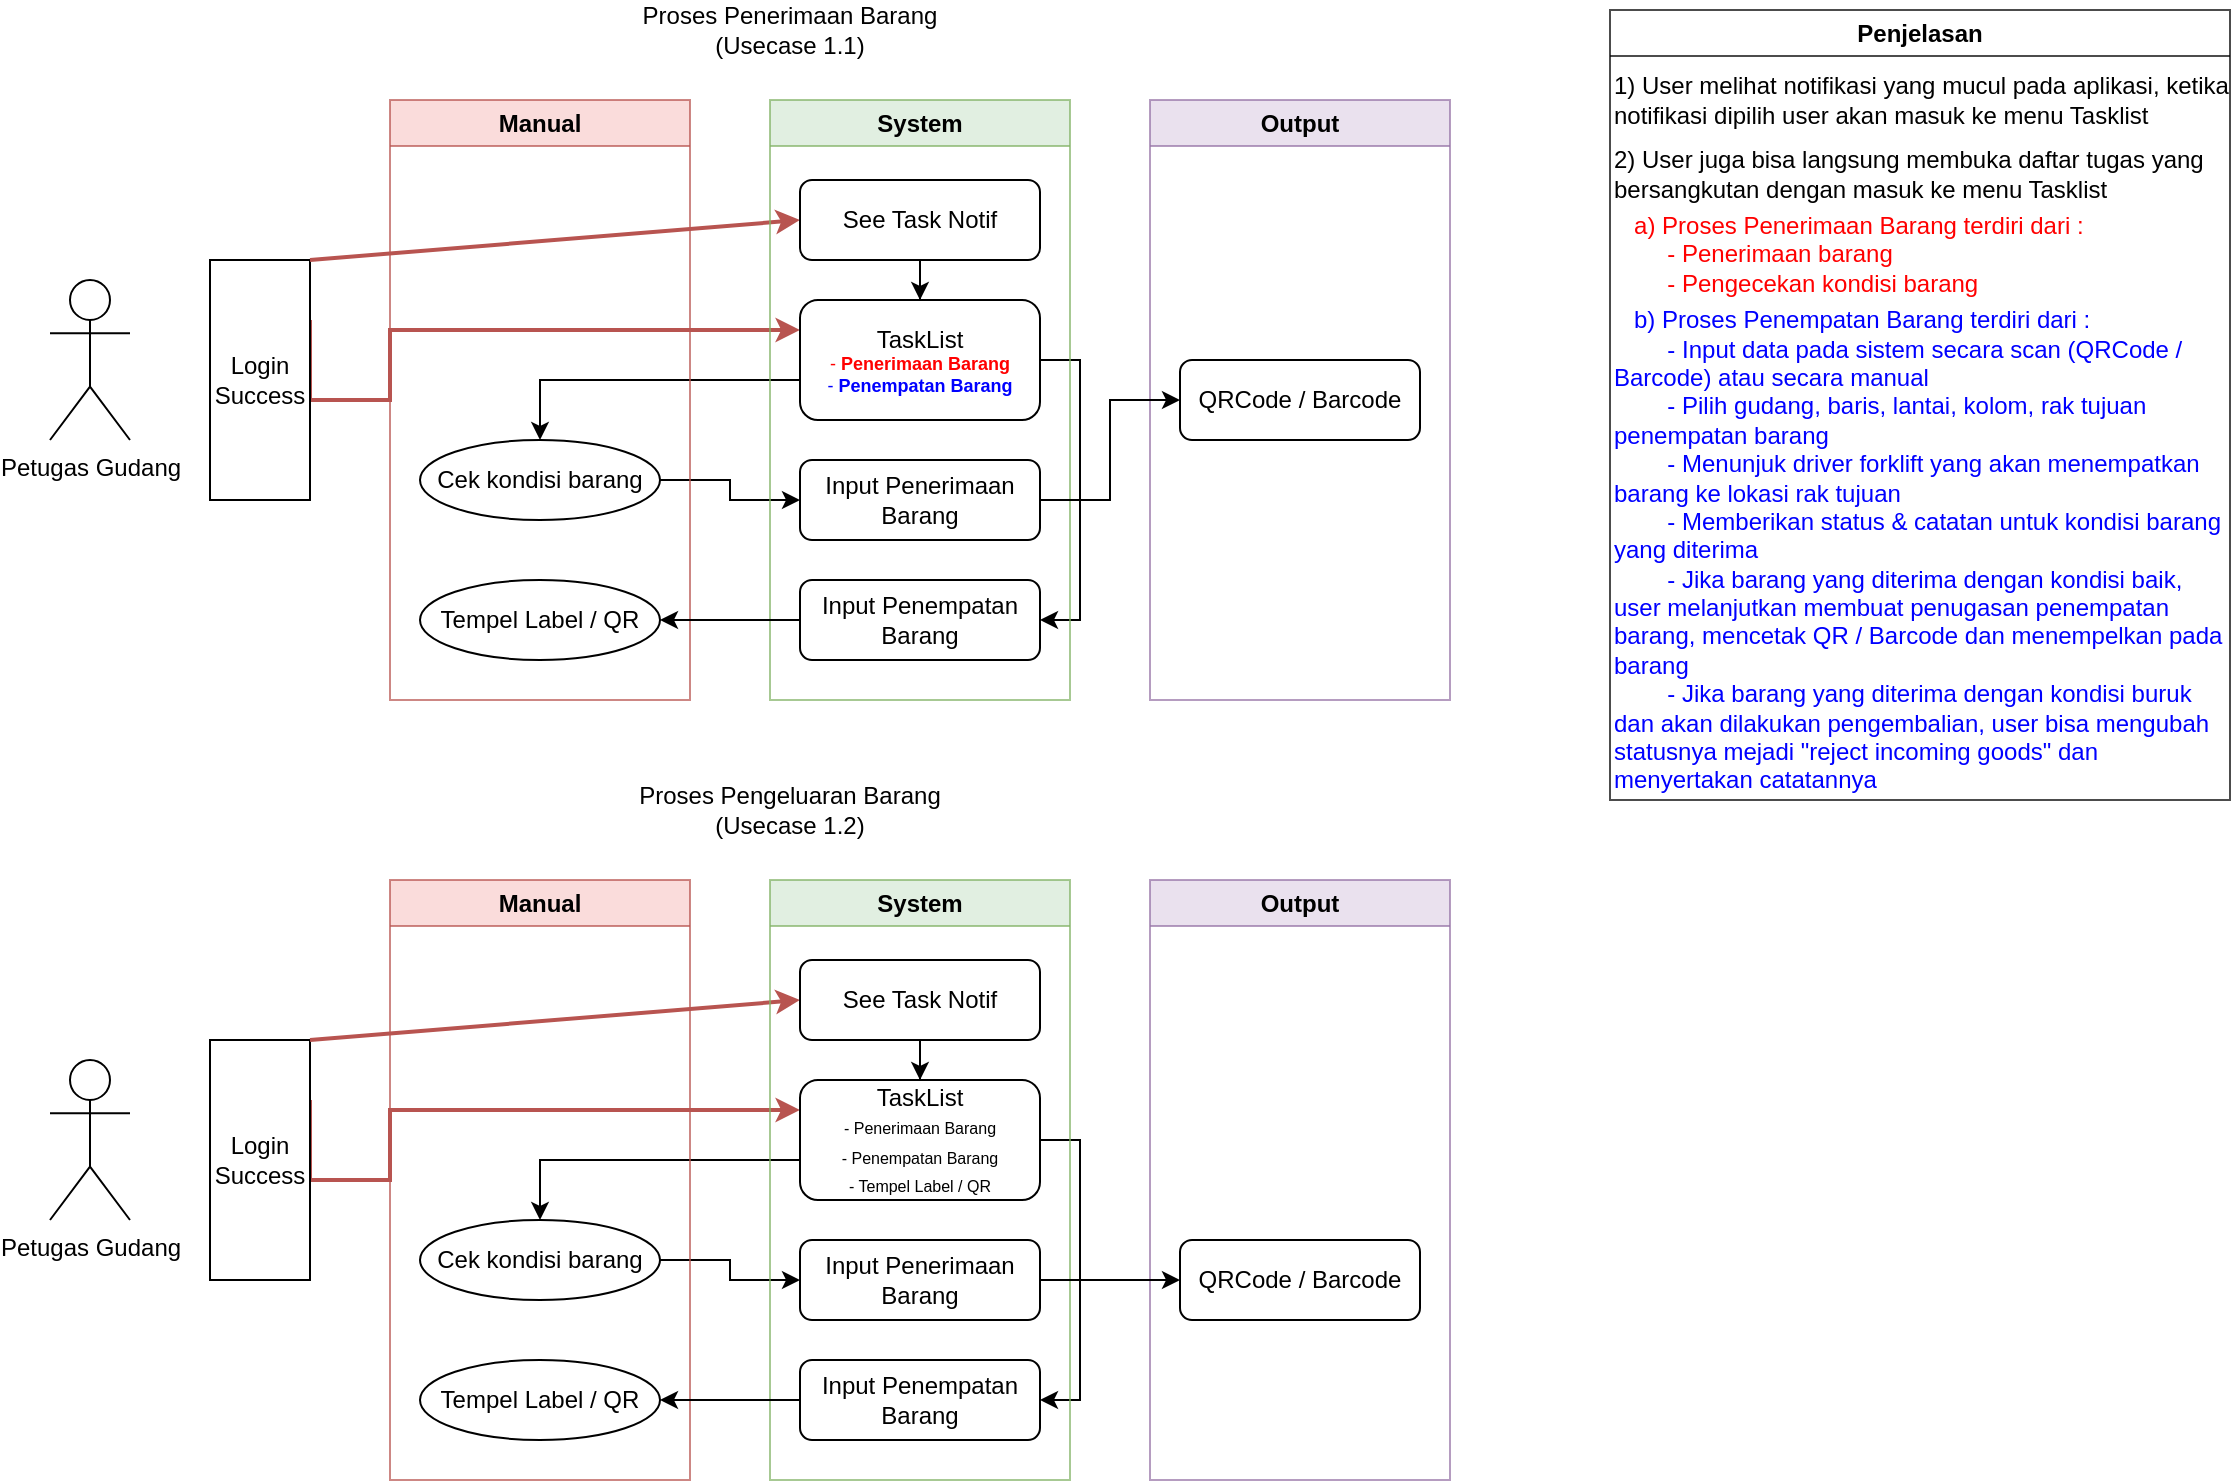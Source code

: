 <mxfile version="21.7.5" type="device">
  <diagram name="Page-1" id="LUae1eWE8xE3lNLtOWuE">
    <mxGraphModel dx="1153" dy="578" grid="1" gridSize="10" guides="1" tooltips="1" connect="1" arrows="1" fold="1" page="1" pageScale="1" pageWidth="850" pageHeight="1100" math="0" shadow="0">
      <root>
        <mxCell id="0" />
        <mxCell id="1" parent="0" />
        <mxCell id="ASz1Vj4Uva5CpgqjVEsY-1" value="Petugas Gudang" style="shape=umlActor;verticalLabelPosition=bottom;verticalAlign=top;html=1;outlineConnect=0;" parent="1" vertex="1">
          <mxGeometry x="30" y="150" width="40" height="80" as="geometry" />
        </mxCell>
        <mxCell id="ASz1Vj4Uva5CpgqjVEsY-6" value="" style="edgeStyle=orthogonalEdgeStyle;rounded=0;orthogonalLoop=1;jettySize=auto;html=1;" parent="1" source="ASz1Vj4Uva5CpgqjVEsY-2" target="ASz1Vj4Uva5CpgqjVEsY-5" edge="1">
          <mxGeometry relative="1" as="geometry" />
        </mxCell>
        <mxCell id="W981Iqxm0oVUKpbk8fy8-9" style="edgeStyle=orthogonalEdgeStyle;rounded=0;orthogonalLoop=1;jettySize=auto;html=1;exitX=0.75;exitY=1;exitDx=0;exitDy=0;entryX=0;entryY=0.25;entryDx=0;entryDy=0;strokeWidth=2;fillColor=#f8cecc;strokeColor=#b85450;" parent="1" source="ASz1Vj4Uva5CpgqjVEsY-3" target="ASz1Vj4Uva5CpgqjVEsY-5" edge="1">
          <mxGeometry relative="1" as="geometry">
            <Array as="points">
              <mxPoint x="160" y="210" />
              <mxPoint x="200" y="210" />
              <mxPoint x="200" y="175" />
            </Array>
          </mxGeometry>
        </mxCell>
        <mxCell id="ASz1Vj4Uva5CpgqjVEsY-3" value="Login Success" style="rounded=0;whiteSpace=wrap;html=1;direction=north;" parent="1" vertex="1">
          <mxGeometry x="110" y="140" width="50" height="120" as="geometry" />
        </mxCell>
        <mxCell id="ASz1Vj4Uva5CpgqjVEsY-4" value="" style="endArrow=classic;html=1;rounded=0;exitX=1;exitY=1;exitDx=0;exitDy=0;entryX=0;entryY=0.5;entryDx=0;entryDy=0;strokeWidth=2;fillColor=#f8cecc;strokeColor=#b85450;" parent="1" source="ASz1Vj4Uva5CpgqjVEsY-3" target="ASz1Vj4Uva5CpgqjVEsY-2" edge="1">
          <mxGeometry width="50" height="50" relative="1" as="geometry">
            <mxPoint x="370" y="170" as="sourcePoint" />
            <mxPoint x="420" y="120" as="targetPoint" />
          </mxGeometry>
        </mxCell>
        <mxCell id="W981Iqxm0oVUKpbk8fy8-8" style="edgeStyle=orthogonalEdgeStyle;rounded=0;orthogonalLoop=1;jettySize=auto;html=1;exitX=0;exitY=0.75;exitDx=0;exitDy=0;entryX=0.5;entryY=0;entryDx=0;entryDy=0;" parent="1" source="ASz1Vj4Uva5CpgqjVEsY-5" target="W981Iqxm0oVUKpbk8fy8-2" edge="1">
          <mxGeometry relative="1" as="geometry">
            <Array as="points">
              <mxPoint x="405" y="200" />
              <mxPoint x="275" y="200" />
            </Array>
          </mxGeometry>
        </mxCell>
        <mxCell id="W981Iqxm0oVUKpbk8fy8-13" style="edgeStyle=orthogonalEdgeStyle;rounded=0;orthogonalLoop=1;jettySize=auto;html=1;exitX=1;exitY=0.5;exitDx=0;exitDy=0;entryX=1;entryY=0.5;entryDx=0;entryDy=0;" parent="1" source="ASz1Vj4Uva5CpgqjVEsY-5" target="W981Iqxm0oVUKpbk8fy8-12" edge="1">
          <mxGeometry relative="1" as="geometry">
            <mxPoint x="555" y="320" as="targetPoint" />
          </mxGeometry>
        </mxCell>
        <mxCell id="ASz1Vj4Uva5CpgqjVEsY-5" value="&lt;p style=&quot;line-height: 50%;&quot;&gt;&lt;/p&gt;&lt;div&gt;TaskList&lt;br&gt;&lt;/div&gt;&lt;div style=&quot;font-size: 9px;&quot;&gt;&lt;font color=&quot;#ff0000&quot; style=&quot;font-size: 9px;&quot;&gt;- &lt;b&gt;&lt;font style=&quot;font-size: 9px;&quot;&gt;Penerimaan Barang&lt;/font&gt;&lt;/b&gt;&lt;/font&gt;&lt;/div&gt;&lt;div style=&quot;font-size: 9px;&quot;&gt;&lt;font color=&quot;#0000ff&quot; style=&quot;font-size: 9px;&quot;&gt;- &lt;b&gt;&lt;font style=&quot;font-size: 9px;&quot;&gt;Penempatan Barang&lt;/font&gt;&lt;/b&gt;&lt;/font&gt;&lt;/div&gt;&lt;p&gt;&lt;/p&gt;" style="rounded=1;whiteSpace=wrap;html=1;" parent="1" vertex="1">
          <mxGeometry x="405" y="160" width="120" height="60" as="geometry" />
        </mxCell>
        <mxCell id="W981Iqxm0oVUKpbk8fy8-11" style="edgeStyle=orthogonalEdgeStyle;rounded=0;orthogonalLoop=1;jettySize=auto;html=1;exitX=1;exitY=0.5;exitDx=0;exitDy=0;entryX=0;entryY=0.5;entryDx=0;entryDy=0;" parent="1" source="W981Iqxm0oVUKpbk8fy8-2" target="W981Iqxm0oVUKpbk8fy8-1" edge="1">
          <mxGeometry relative="1" as="geometry" />
        </mxCell>
        <mxCell id="W981Iqxm0oVUKpbk8fy8-6" value="Manual" style="swimlane;whiteSpace=wrap;html=1;fillColor=#f8cecc;strokeColor=#b85450;opacity=70;" parent="1" vertex="1">
          <mxGeometry x="200" y="60" width="150" height="300" as="geometry" />
        </mxCell>
        <mxCell id="W981Iqxm0oVUKpbk8fy8-2" value="Cek kondisi barang" style="ellipse;whiteSpace=wrap;html=1;" parent="W981Iqxm0oVUKpbk8fy8-6" vertex="1">
          <mxGeometry x="15" y="170" width="120" height="40" as="geometry" />
        </mxCell>
        <mxCell id="W981Iqxm0oVUKpbk8fy8-14" value="Tempel Label / QR" style="ellipse;whiteSpace=wrap;html=1;" parent="W981Iqxm0oVUKpbk8fy8-6" vertex="1">
          <mxGeometry x="15" y="240" width="120" height="40" as="geometry" />
        </mxCell>
        <mxCell id="W981Iqxm0oVUKpbk8fy8-10" value="System" style="swimlane;whiteSpace=wrap;html=1;fillColor=#d5e8d4;strokeColor=#82b366;opacity=70;" parent="1" vertex="1">
          <mxGeometry x="390" y="60" width="150" height="300" as="geometry" />
        </mxCell>
        <mxCell id="W981Iqxm0oVUKpbk8fy8-1" value="Input Penerimaan Barang" style="rounded=1;whiteSpace=wrap;html=1;" parent="W981Iqxm0oVUKpbk8fy8-10" vertex="1">
          <mxGeometry x="15" y="180" width="120" height="40" as="geometry" />
        </mxCell>
        <mxCell id="ASz1Vj4Uva5CpgqjVEsY-2" value="See Task Notif" style="rounded=1;whiteSpace=wrap;html=1;" parent="W981Iqxm0oVUKpbk8fy8-10" vertex="1">
          <mxGeometry x="15" y="40" width="120" height="40" as="geometry" />
        </mxCell>
        <mxCell id="W981Iqxm0oVUKpbk8fy8-12" value="Input Penempatan Barang" style="rounded=1;whiteSpace=wrap;html=1;" parent="W981Iqxm0oVUKpbk8fy8-10" vertex="1">
          <mxGeometry x="15" y="240" width="120" height="40" as="geometry" />
        </mxCell>
        <mxCell id="W981Iqxm0oVUKpbk8fy8-15" style="edgeStyle=orthogonalEdgeStyle;rounded=0;orthogonalLoop=1;jettySize=auto;html=1;exitX=0;exitY=0.5;exitDx=0;exitDy=0;entryX=1;entryY=0.5;entryDx=0;entryDy=0;" parent="1" source="W981Iqxm0oVUKpbk8fy8-12" target="W981Iqxm0oVUKpbk8fy8-14" edge="1">
          <mxGeometry relative="1" as="geometry" />
        </mxCell>
        <mxCell id="W981Iqxm0oVUKpbk8fy8-58" value="Output" style="swimlane;whiteSpace=wrap;html=1;fillColor=#e1d5e7;strokeColor=#9673a6;opacity=70;" parent="1" vertex="1">
          <mxGeometry x="580" y="60" width="150" height="300" as="geometry" />
        </mxCell>
        <mxCell id="W981Iqxm0oVUKpbk8fy8-59" value="QRCode / Barcode" style="rounded=1;whiteSpace=wrap;html=1;" parent="W981Iqxm0oVUKpbk8fy8-58" vertex="1">
          <mxGeometry x="15" y="130" width="120" height="40" as="geometry" />
        </mxCell>
        <mxCell id="W981Iqxm0oVUKpbk8fy8-62" value="Proses Penerimaan Barang (Usecase 1.1)" style="text;html=1;strokeColor=none;fillColor=none;align=center;verticalAlign=middle;whiteSpace=wrap;rounded=0;" parent="1" vertex="1">
          <mxGeometry x="320" y="10" width="160" height="30" as="geometry" />
        </mxCell>
        <mxCell id="W981Iqxm0oVUKpbk8fy8-63" style="edgeStyle=orthogonalEdgeStyle;rounded=0;orthogonalLoop=1;jettySize=auto;html=1;exitX=1;exitY=0.5;exitDx=0;exitDy=0;entryX=0;entryY=0.5;entryDx=0;entryDy=0;" parent="1" source="W981Iqxm0oVUKpbk8fy8-1" target="W981Iqxm0oVUKpbk8fy8-59" edge="1">
          <mxGeometry relative="1" as="geometry" />
        </mxCell>
        <mxCell id="miPyuxprOac5JMghwZEi-48" value="Petugas Gudang" style="shape=umlActor;verticalLabelPosition=bottom;verticalAlign=top;html=1;outlineConnect=0;" vertex="1" parent="1">
          <mxGeometry x="30" y="540" width="40" height="80" as="geometry" />
        </mxCell>
        <mxCell id="miPyuxprOac5JMghwZEi-49" value="" style="edgeStyle=orthogonalEdgeStyle;rounded=0;orthogonalLoop=1;jettySize=auto;html=1;" edge="1" parent="1" source="miPyuxprOac5JMghwZEi-62" target="miPyuxprOac5JMghwZEi-55">
          <mxGeometry relative="1" as="geometry" />
        </mxCell>
        <mxCell id="miPyuxprOac5JMghwZEi-50" style="edgeStyle=orthogonalEdgeStyle;rounded=0;orthogonalLoop=1;jettySize=auto;html=1;exitX=0.75;exitY=1;exitDx=0;exitDy=0;entryX=0;entryY=0.25;entryDx=0;entryDy=0;strokeWidth=2;fillColor=#f8cecc;strokeColor=#b85450;" edge="1" parent="1" source="miPyuxprOac5JMghwZEi-51" target="miPyuxprOac5JMghwZEi-55">
          <mxGeometry relative="1" as="geometry">
            <Array as="points">
              <mxPoint x="160" y="600" />
              <mxPoint x="200" y="600" />
              <mxPoint x="200" y="565" />
            </Array>
          </mxGeometry>
        </mxCell>
        <mxCell id="miPyuxprOac5JMghwZEi-51" value="Login Success" style="rounded=0;whiteSpace=wrap;html=1;direction=north;" vertex="1" parent="1">
          <mxGeometry x="110" y="530" width="50" height="120" as="geometry" />
        </mxCell>
        <mxCell id="miPyuxprOac5JMghwZEi-52" value="" style="endArrow=classic;html=1;rounded=0;exitX=1;exitY=1;exitDx=0;exitDy=0;entryX=0;entryY=0.5;entryDx=0;entryDy=0;strokeWidth=2;fillColor=#f8cecc;strokeColor=#b85450;" edge="1" parent="1" source="miPyuxprOac5JMghwZEi-51" target="miPyuxprOac5JMghwZEi-62">
          <mxGeometry width="50" height="50" relative="1" as="geometry">
            <mxPoint x="370" y="560" as="sourcePoint" />
            <mxPoint x="420" y="510" as="targetPoint" />
          </mxGeometry>
        </mxCell>
        <mxCell id="miPyuxprOac5JMghwZEi-53" style="edgeStyle=orthogonalEdgeStyle;rounded=0;orthogonalLoop=1;jettySize=auto;html=1;exitX=0;exitY=0.75;exitDx=0;exitDy=0;entryX=0.5;entryY=0;entryDx=0;entryDy=0;" edge="1" parent="1" source="miPyuxprOac5JMghwZEi-55" target="miPyuxprOac5JMghwZEi-58">
          <mxGeometry relative="1" as="geometry">
            <Array as="points">
              <mxPoint x="405" y="590" />
              <mxPoint x="275" y="590" />
            </Array>
          </mxGeometry>
        </mxCell>
        <mxCell id="miPyuxprOac5JMghwZEi-54" style="edgeStyle=orthogonalEdgeStyle;rounded=0;orthogonalLoop=1;jettySize=auto;html=1;exitX=1;exitY=0.5;exitDx=0;exitDy=0;entryX=1;entryY=0.5;entryDx=0;entryDy=0;" edge="1" parent="1" source="miPyuxprOac5JMghwZEi-55" target="miPyuxprOac5JMghwZEi-63">
          <mxGeometry relative="1" as="geometry">
            <mxPoint x="555" y="710" as="targetPoint" />
          </mxGeometry>
        </mxCell>
        <mxCell id="miPyuxprOac5JMghwZEi-55" value="&lt;p style=&quot;line-height: 50%;&quot;&gt;&lt;/p&gt;&lt;div&gt;TaskList&lt;br&gt;&lt;/div&gt;&lt;div&gt;&lt;font style=&quot;font-size: 8px;&quot;&gt;- Penerimaan Barang&lt;/font&gt;&lt;/div&gt;&lt;div&gt;&lt;font style=&quot;font-size: 8px;&quot;&gt;- Penempatan Barang&lt;/font&gt;&lt;/div&gt;&lt;div&gt;&lt;font style=&quot;font-size: 8px;&quot;&gt;- Tempel Label / QR&lt;br&gt;&lt;/font&gt;&lt;/div&gt;&lt;p&gt;&lt;/p&gt;" style="rounded=1;whiteSpace=wrap;html=1;" vertex="1" parent="1">
          <mxGeometry x="405" y="550" width="120" height="60" as="geometry" />
        </mxCell>
        <mxCell id="miPyuxprOac5JMghwZEi-56" style="edgeStyle=orthogonalEdgeStyle;rounded=0;orthogonalLoop=1;jettySize=auto;html=1;exitX=1;exitY=0.5;exitDx=0;exitDy=0;entryX=0;entryY=0.5;entryDx=0;entryDy=0;" edge="1" parent="1" source="miPyuxprOac5JMghwZEi-58" target="miPyuxprOac5JMghwZEi-61">
          <mxGeometry relative="1" as="geometry" />
        </mxCell>
        <mxCell id="miPyuxprOac5JMghwZEi-57" value="Manual" style="swimlane;whiteSpace=wrap;html=1;fillColor=#f8cecc;strokeColor=#b85450;opacity=70;" vertex="1" parent="1">
          <mxGeometry x="200" y="450" width="150" height="300" as="geometry" />
        </mxCell>
        <mxCell id="miPyuxprOac5JMghwZEi-58" value="Cek kondisi barang" style="ellipse;whiteSpace=wrap;html=1;" vertex="1" parent="miPyuxprOac5JMghwZEi-57">
          <mxGeometry x="15" y="170" width="120" height="40" as="geometry" />
        </mxCell>
        <mxCell id="miPyuxprOac5JMghwZEi-59" value="Tempel Label / QR" style="ellipse;whiteSpace=wrap;html=1;" vertex="1" parent="miPyuxprOac5JMghwZEi-57">
          <mxGeometry x="15" y="240" width="120" height="40" as="geometry" />
        </mxCell>
        <mxCell id="miPyuxprOac5JMghwZEi-60" value="System" style="swimlane;whiteSpace=wrap;html=1;fillColor=#d5e8d4;strokeColor=#82b366;opacity=70;" vertex="1" parent="1">
          <mxGeometry x="390" y="450" width="150" height="300" as="geometry" />
        </mxCell>
        <mxCell id="miPyuxprOac5JMghwZEi-61" value="Input Penerimaan Barang" style="rounded=1;whiteSpace=wrap;html=1;" vertex="1" parent="miPyuxprOac5JMghwZEi-60">
          <mxGeometry x="15" y="180" width="120" height="40" as="geometry" />
        </mxCell>
        <mxCell id="miPyuxprOac5JMghwZEi-62" value="See Task Notif" style="rounded=1;whiteSpace=wrap;html=1;" vertex="1" parent="miPyuxprOac5JMghwZEi-60">
          <mxGeometry x="15" y="40" width="120" height="40" as="geometry" />
        </mxCell>
        <mxCell id="miPyuxprOac5JMghwZEi-63" value="Input Penempatan Barang" style="rounded=1;whiteSpace=wrap;html=1;" vertex="1" parent="miPyuxprOac5JMghwZEi-60">
          <mxGeometry x="15" y="240" width="120" height="40" as="geometry" />
        </mxCell>
        <mxCell id="miPyuxprOac5JMghwZEi-64" style="edgeStyle=orthogonalEdgeStyle;rounded=0;orthogonalLoop=1;jettySize=auto;html=1;exitX=0;exitY=0.5;exitDx=0;exitDy=0;entryX=1;entryY=0.5;entryDx=0;entryDy=0;" edge="1" parent="1" source="miPyuxprOac5JMghwZEi-63" target="miPyuxprOac5JMghwZEi-59">
          <mxGeometry relative="1" as="geometry" />
        </mxCell>
        <mxCell id="miPyuxprOac5JMghwZEi-65" value="Output" style="swimlane;whiteSpace=wrap;html=1;fillColor=#e1d5e7;strokeColor=#9673a6;opacity=70;" vertex="1" parent="1">
          <mxGeometry x="580" y="450" width="150" height="300" as="geometry" />
        </mxCell>
        <mxCell id="miPyuxprOac5JMghwZEi-66" value="QRCode / Barcode" style="rounded=1;whiteSpace=wrap;html=1;" vertex="1" parent="miPyuxprOac5JMghwZEi-65">
          <mxGeometry x="15" y="180" width="120" height="40" as="geometry" />
        </mxCell>
        <mxCell id="miPyuxprOac5JMghwZEi-67" value="&lt;div&gt;Proses Pengeluaran Barang&lt;/div&gt;&lt;div&gt;(Usecase 1.2)&lt;/div&gt;" style="text;html=1;strokeColor=none;fillColor=none;align=center;verticalAlign=middle;whiteSpace=wrap;rounded=0;" vertex="1" parent="1">
          <mxGeometry x="320" y="400" width="160" height="30" as="geometry" />
        </mxCell>
        <mxCell id="miPyuxprOac5JMghwZEi-68" style="edgeStyle=orthogonalEdgeStyle;rounded=0;orthogonalLoop=1;jettySize=auto;html=1;exitX=1;exitY=0.5;exitDx=0;exitDy=0;entryX=0;entryY=0.5;entryDx=0;entryDy=0;" edge="1" parent="1" source="miPyuxprOac5JMghwZEi-61" target="miPyuxprOac5JMghwZEi-66">
          <mxGeometry relative="1" as="geometry" />
        </mxCell>
        <mxCell id="miPyuxprOac5JMghwZEi-71" value="Penjelasan" style="swimlane;whiteSpace=wrap;html=1;opacity=70;" vertex="1" parent="1">
          <mxGeometry x="810" y="15" width="310" height="395" as="geometry" />
        </mxCell>
        <mxCell id="miPyuxprOac5JMghwZEi-73" value="&lt;div align=&quot;left&quot;&gt;1) User melihat notifikasi yang mucul pada aplikasi, ketika notifikasi dipilih user akan masuk ke menu Tasklist&lt;/div&gt;" style="text;html=1;strokeColor=none;fillColor=none;align=left;verticalAlign=middle;whiteSpace=wrap;rounded=0;" vertex="1" parent="miPyuxprOac5JMghwZEi-71">
          <mxGeometry y="30" width="310" height="30" as="geometry" />
        </mxCell>
        <mxCell id="miPyuxprOac5JMghwZEi-74" value="&lt;div align=&quot;left&quot;&gt;2) User juga bisa langsung membuka daftar tugas yang bersangkutan dengan masuk ke menu Tasklist&lt;br&gt;&lt;/div&gt;" style="text;html=1;strokeColor=none;fillColor=none;align=left;verticalAlign=middle;whiteSpace=wrap;rounded=0;" vertex="1" parent="miPyuxprOac5JMghwZEi-71">
          <mxGeometry y="67" width="310" height="30" as="geometry" />
        </mxCell>
        <mxCell id="miPyuxprOac5JMghwZEi-75" value="&lt;div align=&quot;left&quot;&gt;&amp;nbsp;&amp;nbsp; &lt;font color=&quot;#ff0000&quot;&gt;a) Proses Penerimaan Barang terdiri dari :&lt;/font&gt;&lt;/div&gt;&lt;div align=&quot;left&quot;&gt;&lt;font color=&quot;#ff0000&quot;&gt;&lt;span style=&quot;white-space: pre;&quot;&gt;&#x9;&lt;/span&gt;- Penerimaan barang&lt;/font&gt;&lt;/div&gt;&lt;div align=&quot;left&quot;&gt;&lt;font color=&quot;#ff0000&quot;&gt;&lt;span style=&quot;white-space: pre;&quot;&gt;&#x9;&lt;/span&gt;- Pengecekan kondisi barang&lt;/font&gt;&lt;/div&gt;" style="text;html=1;strokeColor=none;fillColor=none;align=left;verticalAlign=middle;whiteSpace=wrap;rounded=0;" vertex="1" parent="miPyuxprOac5JMghwZEi-71">
          <mxGeometry y="104" width="310" height="35" as="geometry" />
        </mxCell>
        <mxCell id="miPyuxprOac5JMghwZEi-76" value="&lt;div align=&quot;left&quot;&gt;&amp;nbsp;&amp;nbsp;&lt;font color=&quot;#0000ff&quot;&gt; b) Proses Penempatan Barang terdiri dari :&lt;/font&gt;&lt;/div&gt;&lt;div align=&quot;left&quot;&gt;&lt;font color=&quot;#0000ff&quot;&gt;&lt;span style=&quot;&quot;&gt;&lt;span style=&quot;white-space: pre;&quot;&gt;&amp;nbsp;&amp;nbsp;&amp;nbsp;&amp;nbsp;&lt;/span&gt;&lt;/span&gt;&amp;nbsp;&amp;nbsp;&amp;nbsp; - Input data pada sistem secara scan (QRCode / Barcode) atau secara manual&lt;/font&gt;&lt;/div&gt;&lt;div align=&quot;left&quot;&gt;&lt;font color=&quot;#0000ff&quot;&gt;&lt;span style=&quot;&quot;&gt;&lt;span style=&quot;white-space: pre;&quot;&gt;&amp;nbsp;&amp;nbsp;&amp;nbsp;&amp;nbsp;&lt;/span&gt;&lt;/span&gt;&amp;nbsp;&amp;nbsp;&amp;nbsp; - Pilih gudang, baris, lantai, kolom, rak tujuan penempatan barang&lt;br&gt;&lt;span style=&quot;&quot;&gt;&lt;span style=&quot;white-space: pre;&quot;&gt;&amp;nbsp;&amp;nbsp;&amp;nbsp;&amp;nbsp;&lt;/span&gt;&lt;/span&gt;&amp;nbsp;&amp;nbsp;&amp;nbsp; - Menunjuk driver forklift yang akan menempatkan barang ke lokasi rak tujuan&lt;br&gt;&lt;/font&gt;&lt;/div&gt;&lt;div align=&quot;left&quot;&gt;&lt;font color=&quot;#0000ff&quot;&gt;&lt;span style=&quot;&quot;&gt;&lt;span style=&quot;white-space: pre;&quot;&gt;&amp;nbsp;&amp;nbsp;&amp;nbsp;&amp;nbsp;    &lt;/span&gt;&lt;/span&gt;- Memberikan status &amp;amp; catatan untuk kondisi barang yang diterima&lt;/font&gt;&lt;/div&gt;&lt;div align=&quot;left&quot;&gt;&lt;font color=&quot;#0000ff&quot;&gt;&amp;nbsp;&amp;nbsp;&amp;nbsp;&amp;nbsp;&amp;nbsp;&amp;nbsp;&amp;nbsp; - Jika barang yang diterima dengan kondisi baik, user melanjutkan membuat penugasan penempatan barang, mencetak QR / Barcode dan menempelkan pada barang&lt;br&gt;&lt;/font&gt;&lt;/div&gt;&lt;div align=&quot;left&quot;&gt;&lt;font color=&quot;#0000ff&quot;&gt;&amp;nbsp;&amp;nbsp;&amp;nbsp;&amp;nbsp;&amp;nbsp;&amp;nbsp;&amp;nbsp; - Jika barang yang diterima dengan kondisi buruk dan akan dilakukan pengembalian, user bisa mengubah statusnya mejadi &quot;reject incoming goods&quot; dan menyertakan catatannya&lt;/font&gt;&lt;br&gt;&lt;/div&gt;" style="text;html=1;strokeColor=none;fillColor=none;align=left;verticalAlign=middle;whiteSpace=wrap;rounded=0;" vertex="1" parent="miPyuxprOac5JMghwZEi-71">
          <mxGeometry y="150" width="310" height="240" as="geometry" />
        </mxCell>
      </root>
    </mxGraphModel>
  </diagram>
</mxfile>
